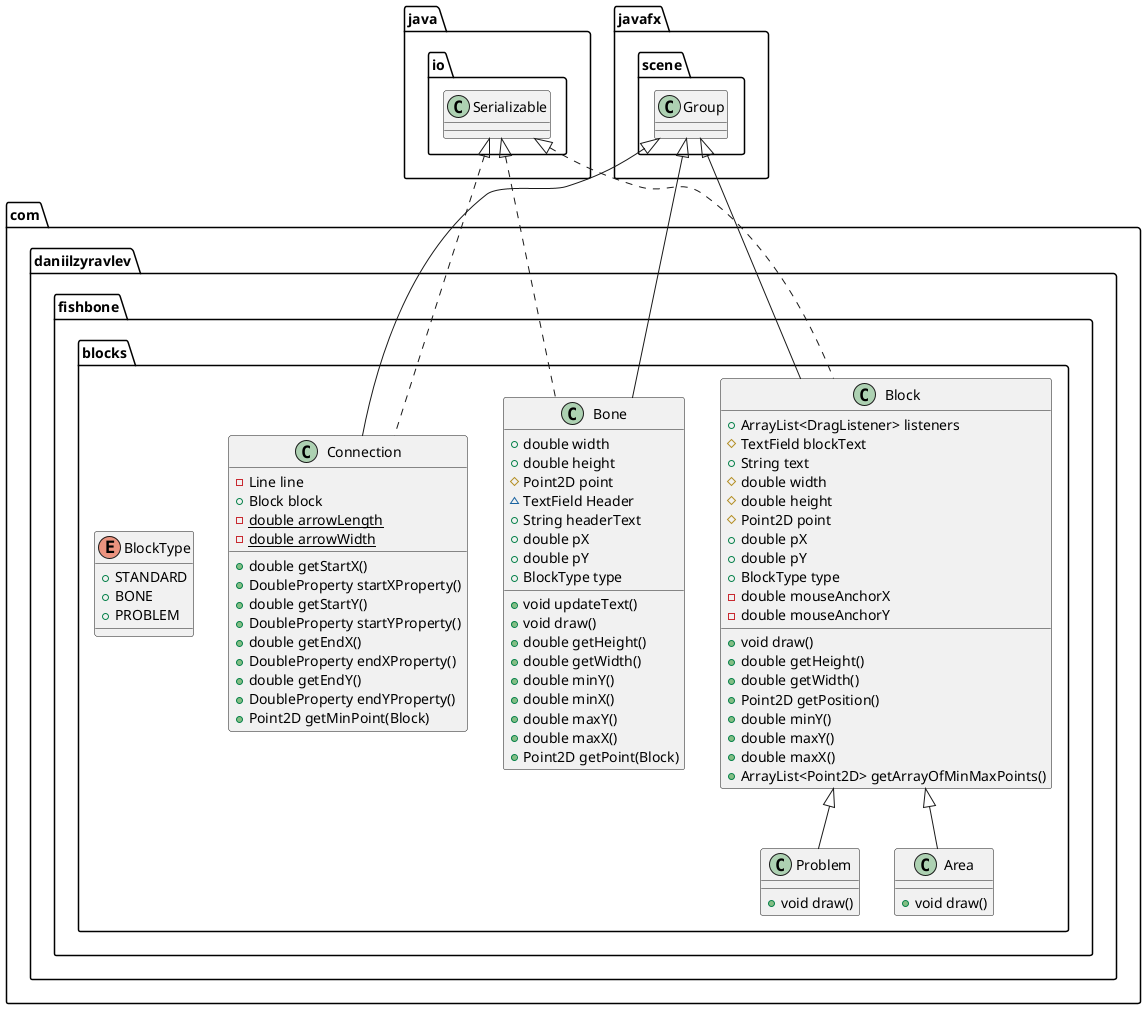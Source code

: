 @startuml
class com.daniilzyravlev.fishbone.blocks.Block {
+ ArrayList<DragListener> listeners
# TextField blockText
+ String text
# double width
# double height
# Point2D point
+ double pX
+ double pY
+ BlockType type
- double mouseAnchorX
- double mouseAnchorY
+ void draw()
+ double getHeight()
+ double getWidth()
+ Point2D getPosition()
+ double minY()
+ double maxY()
+ double maxX()
+ ArrayList<Point2D> getArrayOfMinMaxPoints()
}
class com.daniilzyravlev.fishbone.blocks.Problem {
+ void draw()
}
class com.daniilzyravlev.fishbone.blocks.Bone {
+ double width
+ double height
# Point2D point
~ TextField Header
+ String headerText
+ double pX
+ double pY
+ BlockType type
+ void updateText()
+ void draw()
+ double getHeight()
+ double getWidth()
+ double minY()
+ double minX()
+ double maxY()
+ double maxX()
+ Point2D getPoint(Block)
}
class com.daniilzyravlev.fishbone.blocks.Area {
+ void draw()
}
class com.daniilzyravlev.fishbone.blocks.Connection {
- Line line
+ Block block
- {static} double arrowLength
- {static} double arrowWidth
+ double getStartX()
+ DoubleProperty startXProperty()
+ double getStartY()
+ DoubleProperty startYProperty()
+ double getEndX()
+ DoubleProperty endXProperty()
+ double getEndY()
+ DoubleProperty endYProperty()
+ Point2D getMinPoint(Block)
}
enum com.daniilzyravlev.fishbone.blocks.BlockType {
+  STANDARD
+  BONE
+  PROBLEM
}


java.io.Serializable <|.. com.daniilzyravlev.fishbone.blocks.Block
javafx.scene.Group <|-- com.daniilzyravlev.fishbone.blocks.Block
com.daniilzyravlev.fishbone.blocks.Block <|-- com.daniilzyravlev.fishbone.blocks.Problem
java.io.Serializable <|.. com.daniilzyravlev.fishbone.blocks.Bone
javafx.scene.Group <|-- com.daniilzyravlev.fishbone.blocks.Bone
com.daniilzyravlev.fishbone.blocks.Block <|-- com.daniilzyravlev.fishbone.blocks.Area
java.io.Serializable <|.. com.daniilzyravlev.fishbone.blocks.Connection
javafx.scene.Group <|-- com.daniilzyravlev.fishbone.blocks.Connection
@enduml